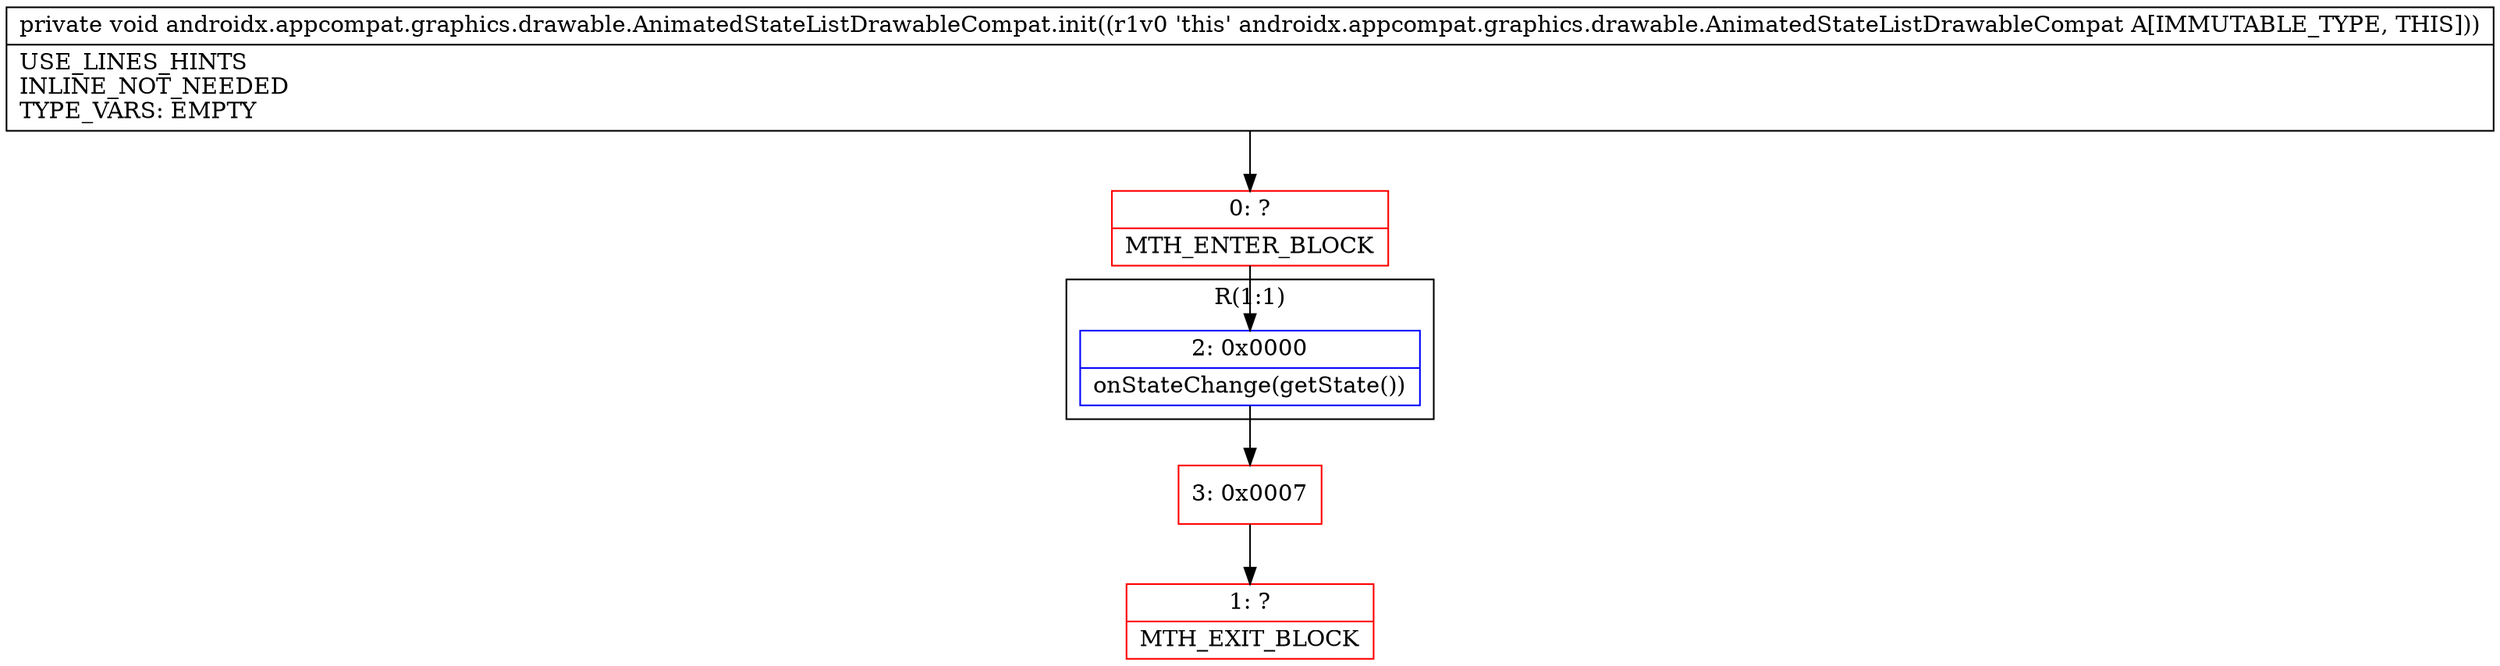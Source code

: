 digraph "CFG forandroidx.appcompat.graphics.drawable.AnimatedStateListDrawableCompat.init()V" {
subgraph cluster_Region_1789380245 {
label = "R(1:1)";
node [shape=record,color=blue];
Node_2 [shape=record,label="{2\:\ 0x0000|onStateChange(getState())\l}"];
}
Node_0 [shape=record,color=red,label="{0\:\ ?|MTH_ENTER_BLOCK\l}"];
Node_3 [shape=record,color=red,label="{3\:\ 0x0007}"];
Node_1 [shape=record,color=red,label="{1\:\ ?|MTH_EXIT_BLOCK\l}"];
MethodNode[shape=record,label="{private void androidx.appcompat.graphics.drawable.AnimatedStateListDrawableCompat.init((r1v0 'this' androidx.appcompat.graphics.drawable.AnimatedStateListDrawableCompat A[IMMUTABLE_TYPE, THIS]))  | USE_LINES_HINTS\lINLINE_NOT_NEEDED\lTYPE_VARS: EMPTY\l}"];
MethodNode -> Node_0;Node_2 -> Node_3;
Node_0 -> Node_2;
Node_3 -> Node_1;
}

